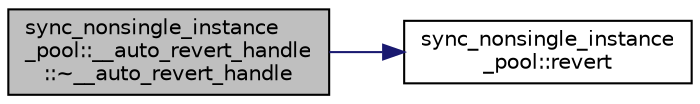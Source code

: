 digraph "sync_nonsingle_instance_pool::__auto_revert_handle::~__auto_revert_handle"
{
 // LATEX_PDF_SIZE
  edge [fontname="Helvetica",fontsize="10",labelfontname="Helvetica",labelfontsize="10"];
  node [fontname="Helvetica",fontsize="10",shape=record];
  rankdir="LR";
  Node6 [label="sync_nonsingle_instance\l_pool::__auto_revert_handle\l::~__auto_revert_handle",height=0.2,width=0.4,color="black", fillcolor="grey75", style="filled", fontcolor="black",tooltip=" "];
  Node6 -> Node7 [color="midnightblue",fontsize="10",style="solid",fontname="Helvetica"];
  Node7 [label="sync_nonsingle_instance\l_pool::revert",height=0.2,width=0.4,color="black", fillcolor="white", style="filled",URL="$classsync__nonsingle__instance__pool.html#a7f51d75d9127babb8e0adf7e5708fb02",tooltip=" "];
}

